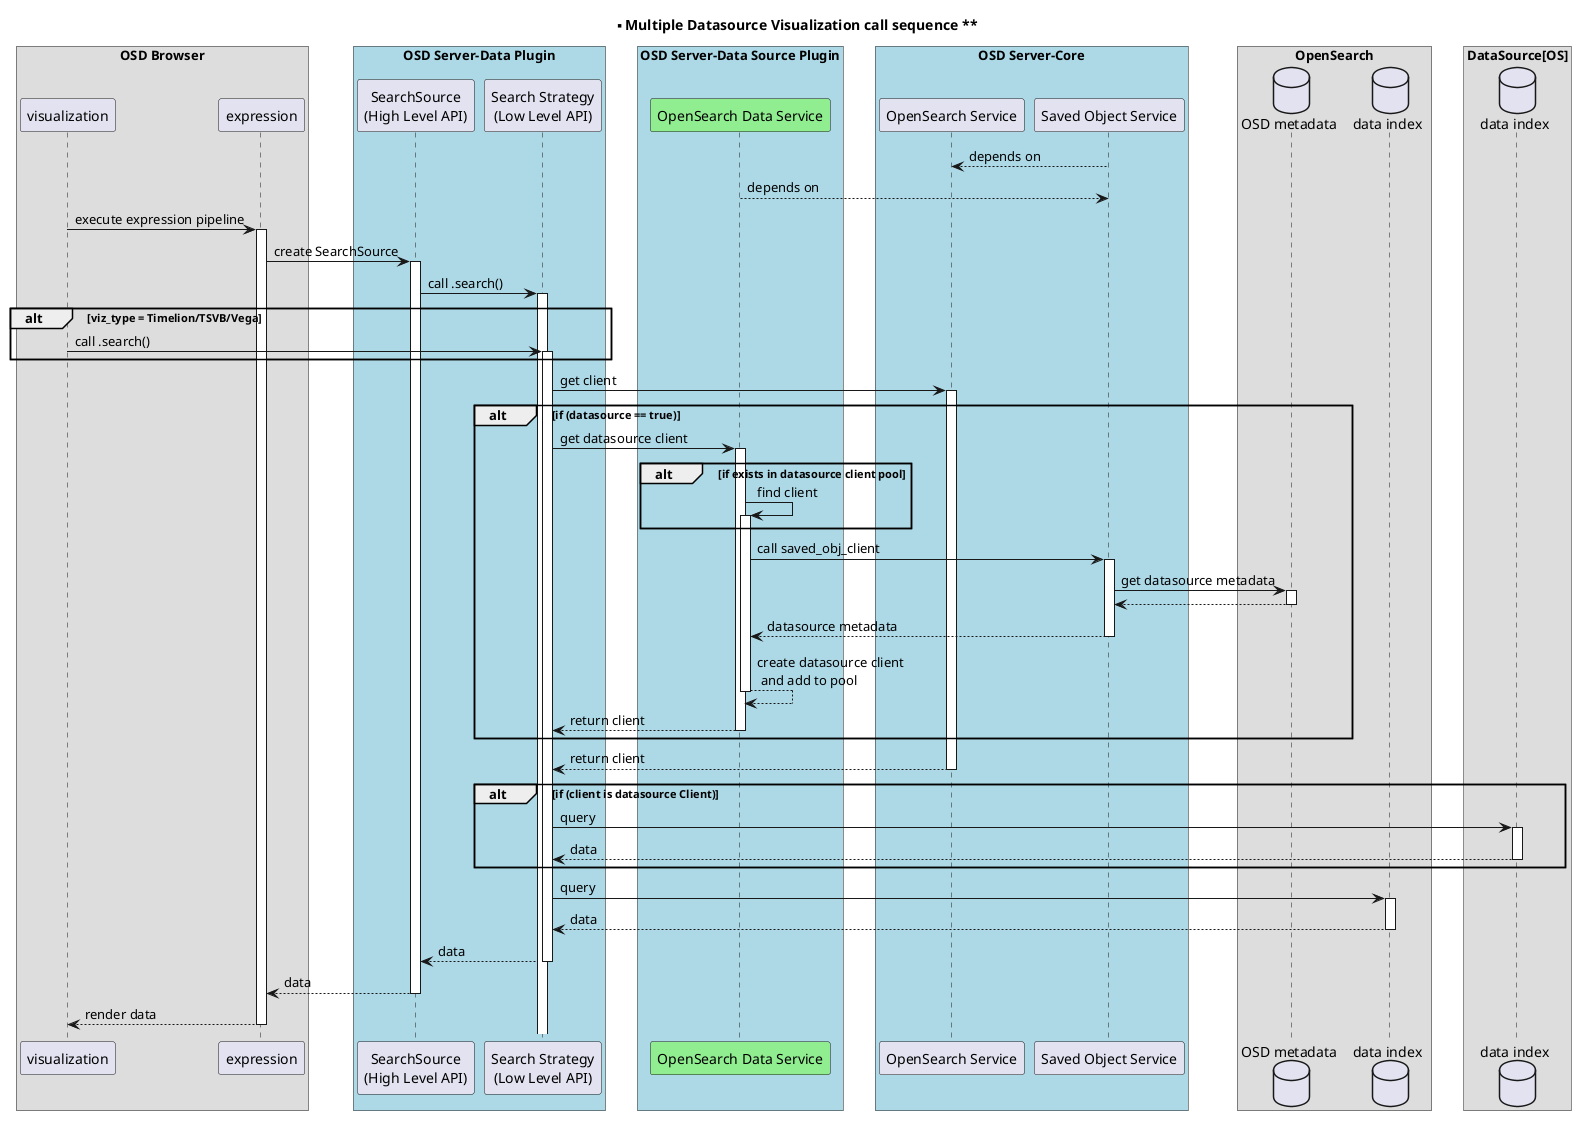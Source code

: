 @startuml
autoactivate on

title ** Multiple Datasource Visualization call sequence **

box "OSD Browser"
participant "visualization" as viz
' participant "Timeline/Vega/TSVB" as viz_s
participant "expression" as e
end box


box "OSD Server-Data Plugin" #LightBlue
participant "SearchSource\n(High Level API)" as s
participant "Search Strategy\n(Low Level API)" as ss
end box

box "OSD Server-Data Source Plugin" #LightBlue
participant "OpenSearch Data Service" as ods #LightGreen
end box

box "OSD Server-Core" #LightBlue
participant "OpenSearch Service" as os 
participant "Saved Object Service" as sos
end box

box "OpenSearch"
database "OSD metadata" as oi
database "data index" as default_di
end box

box "DataSource[OS]"
database "data index" as datasource_di
end box

sos --> os: depends on
ods --> sos: depends on

viz -> e: execute expression pipeline
e -> s: create SearchSource 
s -> ss: call .search()
alt viz_type = Timelion/TSVB/Vega
viz -> ss: call .search()
end

ss -> os: get client
alt if (datasource == true)
ss -> ods: get datasource client
alt if exists in datasource client pool
ods -> ods: find client
end

ods -> sos: call saved_obj_client
sos -> oi: get datasource metadata
oi --> sos:
sos --> ods: datasource metadata
ods --> ods: create datasource client \n and add to pool
ods --> ss: return client

end
os --> ss: return client
alt if (client is datasource Client)
ss -> datasource_di: query
datasource_di --> ss: data 
end

ss -> default_di: query
default_di --> ss: data 

ss --> s: data
s --> e: data
e --> viz: render data

skinparam BoxPadding 15
@enduml